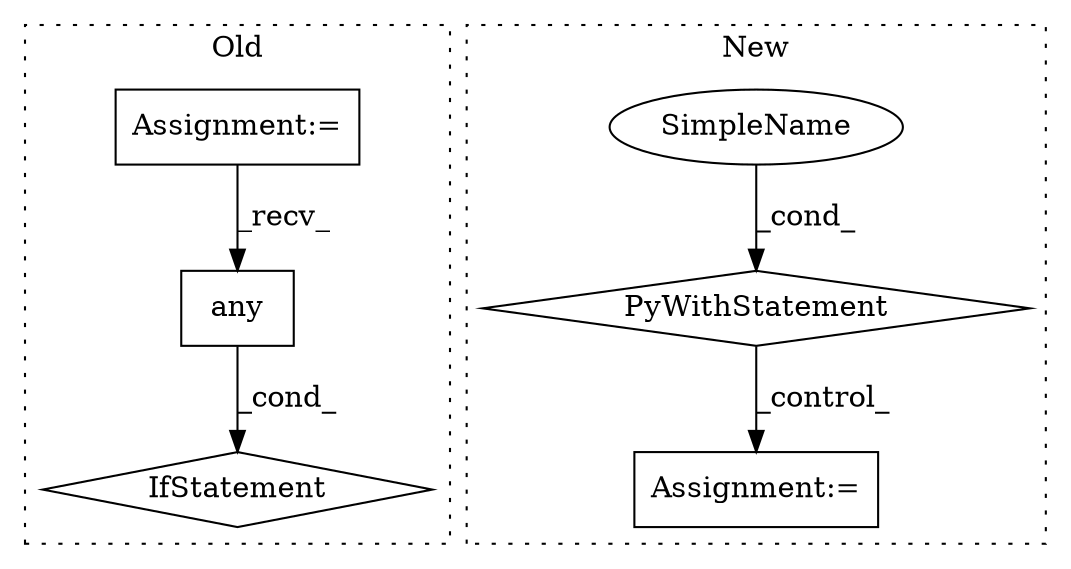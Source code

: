 digraph G {
subgraph cluster0 {
1 [label="any" a="32" s="8434" l="5" shape="box"];
5 [label="IfStatement" a="25" s="8439" l="3" shape="diamond"];
6 [label="Assignment:=" a="7" s="7972" l="1" shape="box"];
label = "Old";
style="dotted";
}
subgraph cluster1 {
2 [label="PyWithStatement" a="104" s="9183,9208" l="10,2" shape="diamond"];
3 [label="SimpleName" a="42" s="" l="" shape="ellipse"];
4 [label="Assignment:=" a="7" s="9221" l="1" shape="box"];
label = "New";
style="dotted";
}
1 -> 5 [label="_cond_"];
2 -> 4 [label="_control_"];
3 -> 2 [label="_cond_"];
6 -> 1 [label="_recv_"];
}